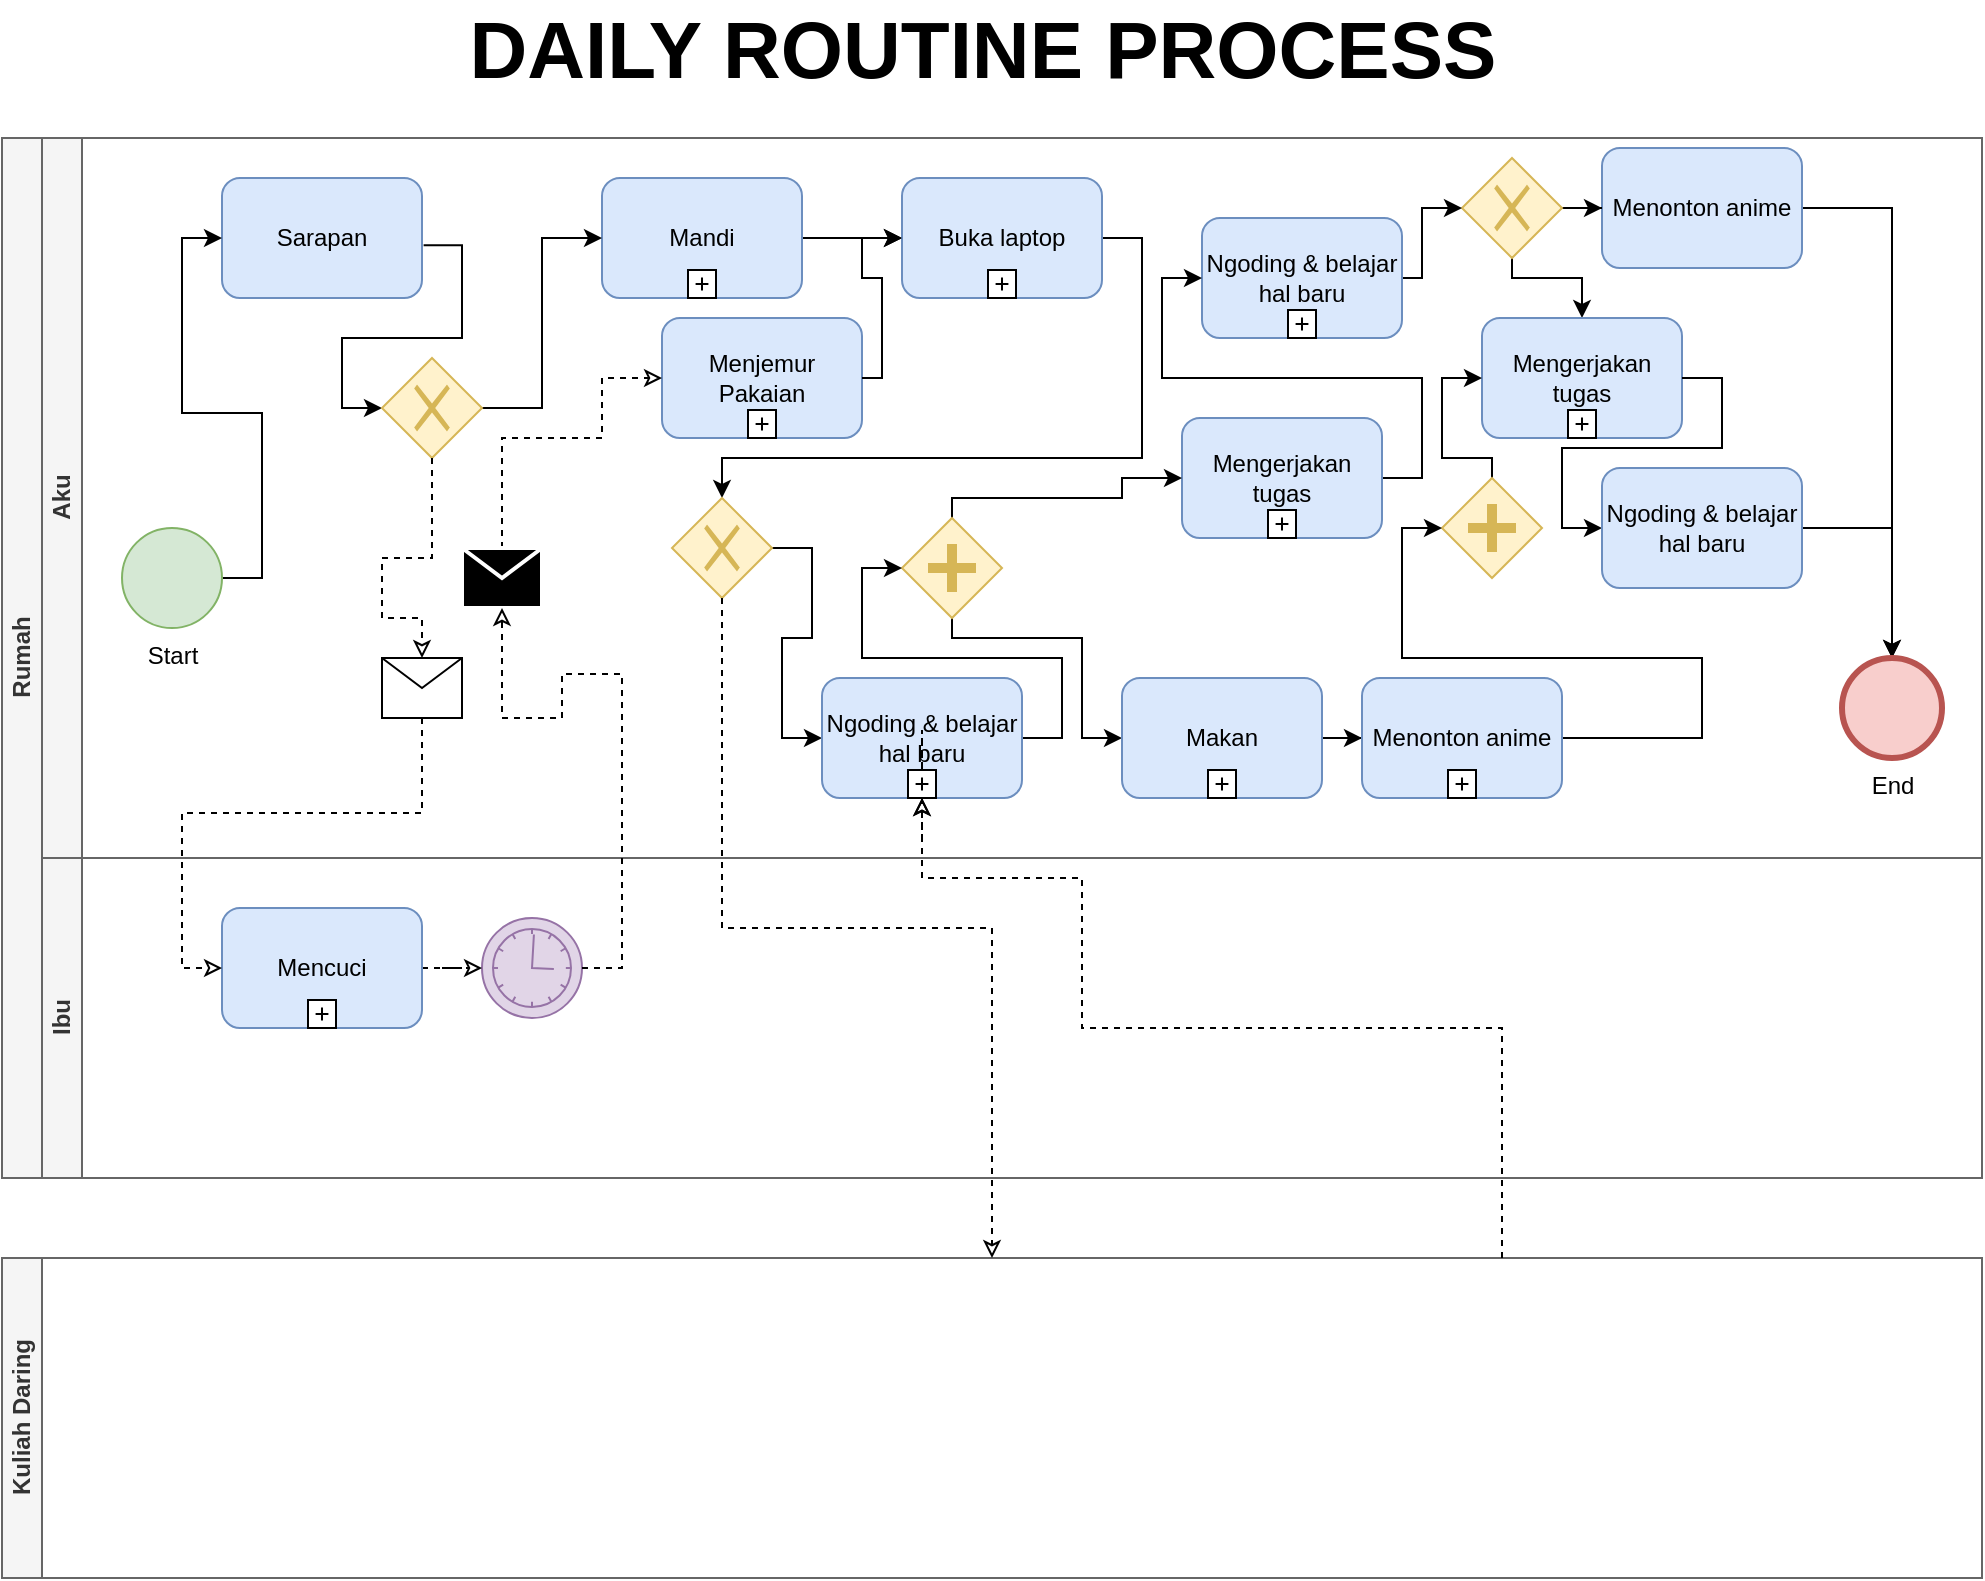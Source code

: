 <mxfile version="13.8.0" type="github">
  <diagram id="JZuw75PAnl-jE2VVtzF4" name="Page-1">
    <mxGraphModel dx="2133" dy="1270" grid="1" gridSize="10" guides="1" tooltips="1" connect="1" arrows="1" fold="1" page="1" pageScale="1" pageWidth="850" pageHeight="1100" math="0" shadow="0">
      <root>
        <mxCell id="0" />
        <mxCell id="1" parent="0" />
        <mxCell id="WwLEg-Nevc-FDdVer2Dc-2" value="Rumah" style="swimlane;html=1;childLayout=stackLayout;resizeParent=1;resizeParentMax=0;horizontal=0;startSize=20;horizontalStack=0;fillColor=#f5f5f5;strokeColor=#666666;fontColor=#333333;" vertex="1" parent="1">
          <mxGeometry x="40" y="120" width="990" height="520" as="geometry" />
        </mxCell>
        <mxCell id="WwLEg-Nevc-FDdVer2Dc-3" value="&lt;div&gt;Aku&lt;/div&gt;" style="swimlane;html=1;startSize=20;horizontal=0;fillColor=#f5f5f5;strokeColor=#666666;fontColor=#333333;" vertex="1" parent="WwLEg-Nevc-FDdVer2Dc-2">
          <mxGeometry x="20" width="970" height="360" as="geometry" />
        </mxCell>
        <mxCell id="WwLEg-Nevc-FDdVer2Dc-29" style="edgeStyle=orthogonalEdgeStyle;rounded=0;orthogonalLoop=1;jettySize=auto;html=1;entryX=0;entryY=0.5;entryDx=0;entryDy=0;exitX=1.008;exitY=0.56;exitDx=0;exitDy=0;exitPerimeter=0;" edge="1" parent="WwLEg-Nevc-FDdVer2Dc-3" source="WwLEg-Nevc-FDdVer2Dc-1" target="WwLEg-Nevc-FDdVer2Dc-20">
          <mxGeometry relative="1" as="geometry" />
        </mxCell>
        <mxCell id="WwLEg-Nevc-FDdVer2Dc-67" style="edgeStyle=orthogonalEdgeStyle;rounded=0;orthogonalLoop=1;jettySize=auto;html=1;" edge="1" parent="WwLEg-Nevc-FDdVer2Dc-3" source="WwLEg-Nevc-FDdVer2Dc-57" target="WwLEg-Nevc-FDdVer2Dc-9">
          <mxGeometry relative="1" as="geometry" />
        </mxCell>
        <mxCell id="WwLEg-Nevc-FDdVer2Dc-57" value="Menonton anime" style="shape=ext;rounded=1;html=1;whiteSpace=wrap;fillColor=#dae8fc;strokeColor=#6c8ebf;" vertex="1" parent="WwLEg-Nevc-FDdVer2Dc-3">
          <mxGeometry x="780" y="5" width="100" height="60" as="geometry" />
        </mxCell>
        <mxCell id="WwLEg-Nevc-FDdVer2Dc-64" style="edgeStyle=orthogonalEdgeStyle;rounded=0;orthogonalLoop=1;jettySize=auto;html=1;" edge="1" parent="WwLEg-Nevc-FDdVer2Dc-3" source="WwLEg-Nevc-FDdVer2Dc-51" target="WwLEg-Nevc-FDdVer2Dc-57">
          <mxGeometry relative="1" as="geometry" />
        </mxCell>
        <mxCell id="WwLEg-Nevc-FDdVer2Dc-66" style="edgeStyle=orthogonalEdgeStyle;rounded=0;orthogonalLoop=1;jettySize=auto;html=1;" edge="1" parent="WwLEg-Nevc-FDdVer2Dc-3" source="WwLEg-Nevc-FDdVer2Dc-51" target="WwLEg-Nevc-FDdVer2Dc-59">
          <mxGeometry relative="1" as="geometry">
            <Array as="points">
              <mxPoint x="735" y="70" />
              <mxPoint x="770" y="70" />
            </Array>
          </mxGeometry>
        </mxCell>
        <mxCell id="WwLEg-Nevc-FDdVer2Dc-51" value="" style="shape=mxgraph.bpmn.shape;html=1;verticalLabelPosition=bottom;labelBackgroundColor=#ffffff;verticalAlign=top;align=center;perimeter=rhombusPerimeter;background=gateway;outlineConnect=0;outline=none;symbol=exclusiveGw;fillColor=#fff2cc;strokeColor=#d6b656;" vertex="1" parent="WwLEg-Nevc-FDdVer2Dc-3">
          <mxGeometry x="710" y="10" width="50" height="50" as="geometry" />
        </mxCell>
        <mxCell id="WwLEg-Nevc-FDdVer2Dc-1" value="Sarapan" style="shape=ext;rounded=1;html=1;whiteSpace=wrap;fillColor=#dae8fc;strokeColor=#6c8ebf;" vertex="1" parent="WwLEg-Nevc-FDdVer2Dc-3">
          <mxGeometry x="90" y="20" width="100" height="60" as="geometry" />
        </mxCell>
        <mxCell id="WwLEg-Nevc-FDdVer2Dc-35" style="edgeStyle=orthogonalEdgeStyle;rounded=0;orthogonalLoop=1;jettySize=auto;html=1;" edge="1" parent="WwLEg-Nevc-FDdVer2Dc-3" source="WwLEg-Nevc-FDdVer2Dc-22" target="WwLEg-Nevc-FDdVer2Dc-23">
          <mxGeometry relative="1" as="geometry" />
        </mxCell>
        <mxCell id="WwLEg-Nevc-FDdVer2Dc-22" value="Mandi" style="shape=ext;rounded=1;html=1;whiteSpace=wrap;fillColor=#dae8fc;strokeColor=#6c8ebf;" vertex="1" parent="WwLEg-Nevc-FDdVer2Dc-3">
          <mxGeometry x="280" y="20" width="100" height="60" as="geometry" />
        </mxCell>
        <mxCell id="WwLEg-Nevc-FDdVer2Dc-38" style="edgeStyle=orthogonalEdgeStyle;rounded=0;orthogonalLoop=1;jettySize=auto;html=1;exitX=1;exitY=0.5;exitDx=0;exitDy=0;" edge="1" parent="WwLEg-Nevc-FDdVer2Dc-3" source="WwLEg-Nevc-FDdVer2Dc-23" target="WwLEg-Nevc-FDdVer2Dc-25">
          <mxGeometry relative="1" as="geometry">
            <Array as="points">
              <mxPoint x="550" y="50" />
              <mxPoint x="550" y="160" />
              <mxPoint x="340" y="160" />
            </Array>
          </mxGeometry>
        </mxCell>
        <mxCell id="WwLEg-Nevc-FDdVer2Dc-23" value="Buka laptop" style="shape=ext;rounded=1;html=1;whiteSpace=wrap;fillColor=#dae8fc;strokeColor=#6c8ebf;" vertex="1" parent="WwLEg-Nevc-FDdVer2Dc-3">
          <mxGeometry x="430" y="20" width="100" height="60" as="geometry" />
        </mxCell>
        <mxCell id="WwLEg-Nevc-FDdVer2Dc-32" style="edgeStyle=orthogonalEdgeStyle;rounded=0;orthogonalLoop=1;jettySize=auto;html=1;entryX=0;entryY=0.5;entryDx=0;entryDy=0;" edge="1" parent="WwLEg-Nevc-FDdVer2Dc-3" source="WwLEg-Nevc-FDdVer2Dc-20" target="WwLEg-Nevc-FDdVer2Dc-22">
          <mxGeometry relative="1" as="geometry" />
        </mxCell>
        <mxCell id="WwLEg-Nevc-FDdVer2Dc-54" style="edgeStyle=orthogonalEdgeStyle;rounded=0;orthogonalLoop=1;jettySize=auto;html=1;" edge="1" parent="WwLEg-Nevc-FDdVer2Dc-3" source="WwLEg-Nevc-FDdVer2Dc-50" target="WwLEg-Nevc-FDdVer2Dc-51">
          <mxGeometry relative="1" as="geometry">
            <Array as="points">
              <mxPoint x="690" y="70" />
              <mxPoint x="690" y="35" />
            </Array>
          </mxGeometry>
        </mxCell>
        <mxCell id="WwLEg-Nevc-FDdVer2Dc-50" value="Ngoding &amp;amp; belajar hal baru" style="shape=ext;rounded=1;html=1;whiteSpace=wrap;fillColor=#dae8fc;strokeColor=#6c8ebf;" vertex="1" parent="WwLEg-Nevc-FDdVer2Dc-3">
          <mxGeometry x="580" y="40" width="100" height="60" as="geometry" />
        </mxCell>
        <mxCell id="WwLEg-Nevc-FDdVer2Dc-85" value="" style="shape=plus;html=1;outlineConnect=0;" vertex="1" parent="WwLEg-Nevc-FDdVer2Dc-3">
          <mxGeometry x="323" y="66" width="14" height="14" as="geometry" />
        </mxCell>
        <mxCell id="WwLEg-Nevc-FDdVer2Dc-94" value="" style="shape=plus;html=1;outlineConnect=0;" vertex="1" parent="WwLEg-Nevc-FDdVer2Dc-3">
          <mxGeometry x="473" y="66" width="14" height="14" as="geometry" />
        </mxCell>
        <mxCell id="WwLEg-Nevc-FDdVer2Dc-93" value="" style="shape=plus;html=1;outlineConnect=0;" vertex="1" parent="WwLEg-Nevc-FDdVer2Dc-3">
          <mxGeometry x="623" y="86" width="14" height="14" as="geometry" />
        </mxCell>
        <mxCell id="WwLEg-Nevc-FDdVer2Dc-59" value="Mengerjakan tugas" style="shape=ext;rounded=1;html=1;whiteSpace=wrap;fillColor=#dae8fc;strokeColor=#6c8ebf;" vertex="1" parent="WwLEg-Nevc-FDdVer2Dc-3">
          <mxGeometry x="720" y="90" width="100" height="60" as="geometry" />
        </mxCell>
        <mxCell id="WwLEg-Nevc-FDdVer2Dc-21" value="Menjemur Pakaian" style="shape=ext;rounded=1;html=1;whiteSpace=wrap;fillColor=#dae8fc;strokeColor=#6c8ebf;" vertex="1" parent="WwLEg-Nevc-FDdVer2Dc-3">
          <mxGeometry x="310" y="90" width="100" height="60" as="geometry" />
        </mxCell>
        <mxCell id="WwLEg-Nevc-FDdVer2Dc-37" style="edgeStyle=orthogonalEdgeStyle;rounded=0;orthogonalLoop=1;jettySize=auto;html=1;entryX=0;entryY=0.5;entryDx=0;entryDy=0;" edge="1" parent="WwLEg-Nevc-FDdVer2Dc-3" source="WwLEg-Nevc-FDdVer2Dc-21" target="WwLEg-Nevc-FDdVer2Dc-23">
          <mxGeometry relative="1" as="geometry">
            <Array as="points">
              <mxPoint x="420" y="120" />
              <mxPoint x="420" y="70" />
              <mxPoint x="410" y="70" />
              <mxPoint x="410" y="50" />
            </Array>
          </mxGeometry>
        </mxCell>
        <mxCell id="WwLEg-Nevc-FDdVer2Dc-28" style="edgeStyle=orthogonalEdgeStyle;rounded=0;orthogonalLoop=1;jettySize=auto;html=1;entryX=0;entryY=0.5;entryDx=0;entryDy=0;exitX=1;exitY=0.5;exitDx=0;exitDy=0;" edge="1" parent="WwLEg-Nevc-FDdVer2Dc-3" source="WwLEg-Nevc-FDdVer2Dc-8" target="WwLEg-Nevc-FDdVer2Dc-1">
          <mxGeometry relative="1" as="geometry" />
        </mxCell>
        <mxCell id="WwLEg-Nevc-FDdVer2Dc-40" style="edgeStyle=orthogonalEdgeStyle;rounded=0;orthogonalLoop=1;jettySize=auto;html=1;entryX=0;entryY=0.5;entryDx=0;entryDy=0;" edge="1" parent="WwLEg-Nevc-FDdVer2Dc-3" source="WwLEg-Nevc-FDdVer2Dc-25" target="WwLEg-Nevc-FDdVer2Dc-24">
          <mxGeometry relative="1" as="geometry" />
        </mxCell>
        <mxCell id="WwLEg-Nevc-FDdVer2Dc-63" style="edgeStyle=orthogonalEdgeStyle;rounded=0;orthogonalLoop=1;jettySize=auto;html=1;entryX=0;entryY=0.5;entryDx=0;entryDy=0;exitX=1;exitY=0.5;exitDx=0;exitDy=0;" edge="1" parent="WwLEg-Nevc-FDdVer2Dc-3" source="WwLEg-Nevc-FDdVer2Dc-59" target="WwLEg-Nevc-FDdVer2Dc-58">
          <mxGeometry relative="1" as="geometry">
            <Array as="points">
              <mxPoint x="840" y="120" />
              <mxPoint x="840" y="155" />
              <mxPoint x="760" y="155" />
              <mxPoint x="760" y="195" />
            </Array>
          </mxGeometry>
        </mxCell>
        <mxCell id="WwLEg-Nevc-FDdVer2Dc-20" value="" style="shape=mxgraph.bpmn.shape;html=1;verticalLabelPosition=bottom;labelBackgroundColor=#ffffff;verticalAlign=top;align=center;perimeter=rhombusPerimeter;background=gateway;outlineConnect=0;outline=none;symbol=exclusiveGw;fillColor=#fff2cc;strokeColor=#d6b656;" vertex="1" parent="WwLEg-Nevc-FDdVer2Dc-3">
          <mxGeometry x="170" y="110" width="50" height="50" as="geometry" />
        </mxCell>
        <mxCell id="WwLEg-Nevc-FDdVer2Dc-53" style="edgeStyle=orthogonalEdgeStyle;rounded=0;orthogonalLoop=1;jettySize=auto;html=1;exitX=1;exitY=0.5;exitDx=0;exitDy=0;entryX=0;entryY=0.5;entryDx=0;entryDy=0;" edge="1" parent="WwLEg-Nevc-FDdVer2Dc-3" source="WwLEg-Nevc-FDdVer2Dc-41" target="WwLEg-Nevc-FDdVer2Dc-50">
          <mxGeometry relative="1" as="geometry">
            <Array as="points">
              <mxPoint x="690" y="170" />
              <mxPoint x="690" y="120" />
              <mxPoint x="560" y="120" />
              <mxPoint x="560" y="70" />
            </Array>
          </mxGeometry>
        </mxCell>
        <mxCell id="WwLEg-Nevc-FDdVer2Dc-60" style="edgeStyle=orthogonalEdgeStyle;rounded=0;orthogonalLoop=1;jettySize=auto;html=1;entryX=0;entryY=0.5;entryDx=0;entryDy=0;exitX=0.5;exitY=0;exitDx=0;exitDy=0;" edge="1" parent="WwLEg-Nevc-FDdVer2Dc-3" source="WwLEg-Nevc-FDdVer2Dc-55" target="WwLEg-Nevc-FDdVer2Dc-59">
          <mxGeometry relative="1" as="geometry">
            <Array as="points">
              <mxPoint x="725" y="160" />
              <mxPoint x="700" y="160" />
              <mxPoint x="700" y="120" />
            </Array>
          </mxGeometry>
        </mxCell>
        <mxCell id="WwLEg-Nevc-FDdVer2Dc-92" value="" style="shape=plus;html=1;outlineConnect=0;" vertex="1" parent="WwLEg-Nevc-FDdVer2Dc-3">
          <mxGeometry x="763" y="136" width="14" height="14" as="geometry" />
        </mxCell>
        <mxCell id="WwLEg-Nevc-FDdVer2Dc-95" value="" style="shape=plus;html=1;outlineConnect=0;" vertex="1" parent="WwLEg-Nevc-FDdVer2Dc-3">
          <mxGeometry x="353" y="136" width="14" height="14" as="geometry" />
        </mxCell>
        <mxCell id="WwLEg-Nevc-FDdVer2Dc-41" value="Mengerjakan tugas" style="shape=ext;rounded=1;html=1;whiteSpace=wrap;fillColor=#dae8fc;strokeColor=#6c8ebf;" vertex="1" parent="WwLEg-Nevc-FDdVer2Dc-3">
          <mxGeometry x="570" y="140" width="100" height="60" as="geometry" />
        </mxCell>
        <mxCell id="WwLEg-Nevc-FDdVer2Dc-68" style="edgeStyle=orthogonalEdgeStyle;rounded=0;orthogonalLoop=1;jettySize=auto;html=1;entryX=0.5;entryY=0;entryDx=0;entryDy=0;" edge="1" parent="WwLEg-Nevc-FDdVer2Dc-3" source="WwLEg-Nevc-FDdVer2Dc-58" target="WwLEg-Nevc-FDdVer2Dc-9">
          <mxGeometry relative="1" as="geometry" />
        </mxCell>
        <mxCell id="WwLEg-Nevc-FDdVer2Dc-86" value="" style="shape=plus;html=1;outlineConnect=0;" vertex="1" parent="WwLEg-Nevc-FDdVer2Dc-3">
          <mxGeometry x="613" y="186" width="14" height="14" as="geometry" />
        </mxCell>
        <mxCell id="WwLEg-Nevc-FDdVer2Dc-58" value="Ngoding &amp;amp; belajar hal baru" style="shape=ext;rounded=1;html=1;whiteSpace=wrap;fillColor=#dae8fc;strokeColor=#6c8ebf;" vertex="1" parent="WwLEg-Nevc-FDdVer2Dc-3">
          <mxGeometry x="780" y="165" width="100" height="60" as="geometry" />
        </mxCell>
        <mxCell id="WwLEg-Nevc-FDdVer2Dc-55" value="" style="shape=mxgraph.bpmn.shape;html=1;verticalLabelPosition=bottom;labelBackgroundColor=#ffffff;verticalAlign=top;align=center;perimeter=rhombusPerimeter;background=gateway;outlineConnect=0;outline=none;symbol=parallelGw;fillColor=#fff2cc;strokeColor=#d6b656;" vertex="1" parent="WwLEg-Nevc-FDdVer2Dc-3">
          <mxGeometry x="700" y="170" width="50" height="50" as="geometry" />
        </mxCell>
        <mxCell id="WwLEg-Nevc-FDdVer2Dc-25" value="" style="shape=mxgraph.bpmn.shape;html=1;verticalLabelPosition=bottom;labelBackgroundColor=#ffffff;verticalAlign=top;align=center;perimeter=rhombusPerimeter;background=gateway;outlineConnect=0;outline=none;symbol=exclusiveGw;fillColor=#fff2cc;strokeColor=#d6b656;" vertex="1" parent="WwLEg-Nevc-FDdVer2Dc-3">
          <mxGeometry x="315" y="180" width="50" height="50" as="geometry" />
        </mxCell>
        <mxCell id="WwLEg-Nevc-FDdVer2Dc-46" style="edgeStyle=orthogonalEdgeStyle;rounded=0;orthogonalLoop=1;jettySize=auto;html=1;entryX=0;entryY=0.5;entryDx=0;entryDy=0;" edge="1" parent="WwLEg-Nevc-FDdVer2Dc-3" source="WwLEg-Nevc-FDdVer2Dc-42" target="WwLEg-Nevc-FDdVer2Dc-41">
          <mxGeometry relative="1" as="geometry">
            <Array as="points">
              <mxPoint x="455" y="215" />
              <mxPoint x="455" y="180" />
              <mxPoint x="540" y="180" />
              <mxPoint x="540" y="170" />
            </Array>
          </mxGeometry>
        </mxCell>
        <mxCell id="WwLEg-Nevc-FDdVer2Dc-47" style="edgeStyle=orthogonalEdgeStyle;rounded=0;orthogonalLoop=1;jettySize=auto;html=1;entryX=0;entryY=0.5;entryDx=0;entryDy=0;" edge="1" parent="WwLEg-Nevc-FDdVer2Dc-3" source="WwLEg-Nevc-FDdVer2Dc-42" target="WwLEg-Nevc-FDdVer2Dc-43">
          <mxGeometry relative="1" as="geometry">
            <Array as="points">
              <mxPoint x="455" y="215" />
              <mxPoint x="455" y="250" />
              <mxPoint x="520" y="250" />
              <mxPoint x="520" y="300" />
            </Array>
          </mxGeometry>
        </mxCell>
        <mxCell id="WwLEg-Nevc-FDdVer2Dc-42" value="" style="shape=mxgraph.bpmn.shape;html=1;verticalLabelPosition=bottom;labelBackgroundColor=#ffffff;verticalAlign=top;align=center;perimeter=rhombusPerimeter;background=gateway;outlineConnect=0;outline=none;symbol=parallelGw;fillColor=#fff2cc;strokeColor=#d6b656;" vertex="1" parent="WwLEg-Nevc-FDdVer2Dc-3">
          <mxGeometry x="430" y="190" width="50" height="50" as="geometry" />
        </mxCell>
        <mxCell id="WwLEg-Nevc-FDdVer2Dc-76" style="edgeStyle=orthogonalEdgeStyle;rounded=0;orthogonalLoop=1;jettySize=auto;html=1;entryX=0;entryY=0.5;entryDx=0;entryDy=0;dashed=1;endArrow=classic;endFill=0;exitX=0.5;exitY=0;exitDx=0;exitDy=0;" edge="1" parent="WwLEg-Nevc-FDdVer2Dc-3" source="WwLEg-Nevc-FDdVer2Dc-75" target="WwLEg-Nevc-FDdVer2Dc-21">
          <mxGeometry relative="1" as="geometry">
            <Array as="points">
              <mxPoint x="230" y="150" />
              <mxPoint x="280" y="150" />
              <mxPoint x="280" y="120" />
            </Array>
          </mxGeometry>
        </mxCell>
        <mxCell id="WwLEg-Nevc-FDdVer2Dc-75" value="" style="shape=message;whiteSpace=wrap;html=1;outlineConnect=0;fillColor=#000000;strokeColor=#ffffff;strokeWidth=2;" vertex="1" parent="WwLEg-Nevc-FDdVer2Dc-3">
          <mxGeometry x="210" y="205" width="40" height="30" as="geometry" />
        </mxCell>
        <mxCell id="WwLEg-Nevc-FDdVer2Dc-8" value="Start" style="shape=mxgraph.bpmn.shape;html=1;verticalLabelPosition=bottom;labelBackgroundColor=#ffffff;verticalAlign=top;align=center;perimeter=ellipsePerimeter;outlineConnect=0;outline=standard;symbol=general;fillColor=#d5e8d4;strokeColor=#82b366;" vertex="1" parent="WwLEg-Nevc-FDdVer2Dc-3">
          <mxGeometry x="40" y="195" width="50" height="50" as="geometry" />
        </mxCell>
        <mxCell id="WwLEg-Nevc-FDdVer2Dc-45" style="edgeStyle=orthogonalEdgeStyle;rounded=0;orthogonalLoop=1;jettySize=auto;html=1;entryX=0;entryY=0.5;entryDx=0;entryDy=0;exitX=1;exitY=0.5;exitDx=0;exitDy=0;" edge="1" parent="WwLEg-Nevc-FDdVer2Dc-3" source="WwLEg-Nevc-FDdVer2Dc-24" target="WwLEg-Nevc-FDdVer2Dc-42">
          <mxGeometry relative="1" as="geometry">
            <Array as="points">
              <mxPoint x="510" y="300" />
              <mxPoint x="510" y="260" />
              <mxPoint x="410" y="260" />
              <mxPoint x="410" y="215" />
            </Array>
          </mxGeometry>
        </mxCell>
        <mxCell id="WwLEg-Nevc-FDdVer2Dc-52" style="edgeStyle=orthogonalEdgeStyle;rounded=0;orthogonalLoop=1;jettySize=auto;html=1;" edge="1" parent="WwLEg-Nevc-FDdVer2Dc-3" source="WwLEg-Nevc-FDdVer2Dc-43" target="WwLEg-Nevc-FDdVer2Dc-49">
          <mxGeometry relative="1" as="geometry" />
        </mxCell>
        <mxCell id="WwLEg-Nevc-FDdVer2Dc-56" style="edgeStyle=orthogonalEdgeStyle;rounded=0;orthogonalLoop=1;jettySize=auto;html=1;entryX=0;entryY=0.5;entryDx=0;entryDy=0;exitX=1;exitY=0.5;exitDx=0;exitDy=0;" edge="1" parent="WwLEg-Nevc-FDdVer2Dc-3" source="WwLEg-Nevc-FDdVer2Dc-49" target="WwLEg-Nevc-FDdVer2Dc-55">
          <mxGeometry relative="1" as="geometry">
            <Array as="points">
              <mxPoint x="830" y="300" />
              <mxPoint x="830" y="260" />
              <mxPoint x="680" y="260" />
              <mxPoint x="680" y="195" />
            </Array>
          </mxGeometry>
        </mxCell>
        <mxCell id="WwLEg-Nevc-FDdVer2Dc-71" value="" style="shape=message;whiteSpace=wrap;html=1;outlineConnect=0;" vertex="1" parent="WwLEg-Nevc-FDdVer2Dc-3">
          <mxGeometry x="170" y="260" width="40" height="30" as="geometry" />
        </mxCell>
        <mxCell id="WwLEg-Nevc-FDdVer2Dc-9" value="End" style="shape=mxgraph.bpmn.shape;html=1;verticalLabelPosition=bottom;labelBackgroundColor=#ffffff;verticalAlign=top;align=center;perimeter=ellipsePerimeter;outlineConnect=0;outline=end;symbol=general;fillColor=#f8cecc;strokeColor=#b85450;" vertex="1" parent="WwLEg-Nevc-FDdVer2Dc-3">
          <mxGeometry x="900" y="260" width="50" height="50" as="geometry" />
        </mxCell>
        <mxCell id="WwLEg-Nevc-FDdVer2Dc-24" value="Ngoding &amp;amp; belajar hal baru" style="shape=ext;rounded=1;html=1;whiteSpace=wrap;fillColor=#dae8fc;strokeColor=#6c8ebf;" vertex="1" parent="WwLEg-Nevc-FDdVer2Dc-3">
          <mxGeometry x="390" y="270" width="100" height="60" as="geometry" />
        </mxCell>
        <mxCell id="WwLEg-Nevc-FDdVer2Dc-43" value="Makan" style="shape=ext;rounded=1;html=1;whiteSpace=wrap;fillColor=#dae8fc;strokeColor=#6c8ebf;" vertex="1" parent="WwLEg-Nevc-FDdVer2Dc-3">
          <mxGeometry x="540" y="270" width="100" height="60" as="geometry" />
        </mxCell>
        <mxCell id="WwLEg-Nevc-FDdVer2Dc-49" value="Menonton anime" style="shape=ext;rounded=1;html=1;whiteSpace=wrap;fillColor=#dae8fc;strokeColor=#6c8ebf;" vertex="1" parent="WwLEg-Nevc-FDdVer2Dc-3">
          <mxGeometry x="660" y="270" width="100" height="60" as="geometry" />
        </mxCell>
        <mxCell id="WwLEg-Nevc-FDdVer2Dc-31" style="edgeStyle=orthogonalEdgeStyle;rounded=0;orthogonalLoop=1;jettySize=auto;html=1;entryX=0.5;entryY=0;entryDx=0;entryDy=0;dashed=1;endArrow=classic;endFill=0;" edge="1" parent="WwLEg-Nevc-FDdVer2Dc-3" source="WwLEg-Nevc-FDdVer2Dc-20" target="WwLEg-Nevc-FDdVer2Dc-71">
          <mxGeometry relative="1" as="geometry">
            <Array as="points">
              <mxPoint x="195" y="210" />
              <mxPoint x="170" y="210" />
              <mxPoint x="170" y="240" />
              <mxPoint x="190" y="240" />
            </Array>
          </mxGeometry>
        </mxCell>
        <mxCell id="WwLEg-Nevc-FDdVer2Dc-90" value="" style="shape=plus;html=1;outlineConnect=0;" vertex="1" parent="WwLEg-Nevc-FDdVer2Dc-3">
          <mxGeometry x="703" y="316" width="14" height="14" as="geometry" />
        </mxCell>
        <mxCell id="WwLEg-Nevc-FDdVer2Dc-89" value="" style="shape=plus;html=1;outlineConnect=0;" vertex="1" parent="WwLEg-Nevc-FDdVer2Dc-3">
          <mxGeometry x="583" y="316" width="14" height="14" as="geometry" />
        </mxCell>
        <mxCell id="WwLEg-Nevc-FDdVer2Dc-4" value="Ibu" style="swimlane;html=1;startSize=20;horizontal=0;fillColor=#f5f5f5;strokeColor=#666666;fontColor=#333333;" vertex="1" parent="WwLEg-Nevc-FDdVer2Dc-2">
          <mxGeometry x="20" y="360" width="970" height="160" as="geometry" />
        </mxCell>
        <mxCell id="WwLEg-Nevc-FDdVer2Dc-78" value="" style="shape=mxgraph.bpmn.shape;html=1;verticalLabelPosition=bottom;labelBackgroundColor=#ffffff;verticalAlign=top;align=center;perimeter=ellipsePerimeter;outlineConnect=0;outline=standard;symbol=timer;fillColor=#e1d5e7;strokeColor=#9673a6;" vertex="1" parent="WwLEg-Nevc-FDdVer2Dc-4">
          <mxGeometry x="220" y="30" width="50" height="50" as="geometry" />
        </mxCell>
        <mxCell id="WwLEg-Nevc-FDdVer2Dc-79" style="edgeStyle=orthogonalEdgeStyle;rounded=0;orthogonalLoop=1;jettySize=auto;html=1;dashed=1;endArrow=classic;endFill=0;" edge="1" parent="WwLEg-Nevc-FDdVer2Dc-4" source="WwLEg-Nevc-FDdVer2Dc-19" target="WwLEg-Nevc-FDdVer2Dc-78">
          <mxGeometry relative="1" as="geometry" />
        </mxCell>
        <mxCell id="WwLEg-Nevc-FDdVer2Dc-19" value="Mencuci" style="shape=ext;rounded=1;html=1;whiteSpace=wrap;fillColor=#dae8fc;strokeColor=#6c8ebf;" vertex="1" parent="WwLEg-Nevc-FDdVer2Dc-4">
          <mxGeometry x="90" y="25" width="100" height="60" as="geometry" />
        </mxCell>
        <mxCell id="WwLEg-Nevc-FDdVer2Dc-84" value="" style="shape=plus;html=1;outlineConnect=0;" vertex="1" parent="WwLEg-Nevc-FDdVer2Dc-4">
          <mxGeometry x="133" y="71" width="14" height="14" as="geometry" />
        </mxCell>
        <mxCell id="WwLEg-Nevc-FDdVer2Dc-34" style="edgeStyle=orthogonalEdgeStyle;rounded=0;orthogonalLoop=1;jettySize=auto;html=1;entryX=0.5;entryY=1;entryDx=0;entryDy=0;endArrow=classic;endFill=0;dashed=1;" edge="1" parent="WwLEg-Nevc-FDdVer2Dc-2" source="WwLEg-Nevc-FDdVer2Dc-78" target="WwLEg-Nevc-FDdVer2Dc-75">
          <mxGeometry relative="1" as="geometry">
            <mxPoint x="330" y="410" as="sourcePoint" />
            <Array as="points">
              <mxPoint x="310" y="415" />
              <mxPoint x="310" y="268" />
              <mxPoint x="280" y="268" />
              <mxPoint x="280" y="290" />
              <mxPoint x="250" y="290" />
            </Array>
          </mxGeometry>
        </mxCell>
        <mxCell id="WwLEg-Nevc-FDdVer2Dc-74" style="edgeStyle=orthogonalEdgeStyle;rounded=0;orthogonalLoop=1;jettySize=auto;html=1;entryX=0;entryY=0.5;entryDx=0;entryDy=0;dashed=1;endArrow=classic;endFill=0;" edge="1" parent="WwLEg-Nevc-FDdVer2Dc-2" source="WwLEg-Nevc-FDdVer2Dc-71" target="WwLEg-Nevc-FDdVer2Dc-19">
          <mxGeometry relative="1" as="geometry" />
        </mxCell>
        <mxCell id="WwLEg-Nevc-FDdVer2Dc-80" style="edgeStyle=orthogonalEdgeStyle;rounded=0;orthogonalLoop=1;jettySize=auto;html=1;dashed=1;endArrow=classic;endFill=0;entryX=0.5;entryY=1;entryDx=0;entryDy=0;" edge="1" parent="1" source="WwLEg-Nevc-FDdVer2Dc-87" target="WwLEg-Nevc-FDdVer2Dc-24">
          <mxGeometry relative="1" as="geometry">
            <Array as="points" />
          </mxGeometry>
        </mxCell>
        <mxCell id="WwLEg-Nevc-FDdVer2Dc-69" value="Kuliah Daring" style="swimlane;html=1;startSize=20;horizontal=0;fillColor=#f5f5f5;strokeColor=#666666;fontColor=#333333;" vertex="1" parent="1">
          <mxGeometry x="40" y="680" width="990" height="160" as="geometry" />
        </mxCell>
        <mxCell id="WwLEg-Nevc-FDdVer2Dc-70" style="edgeStyle=orthogonalEdgeStyle;rounded=0;orthogonalLoop=1;jettySize=auto;html=1;entryX=0.5;entryY=0;entryDx=0;entryDy=0;dashed=1;endArrow=classic;endFill=0;" edge="1" parent="1" source="WwLEg-Nevc-FDdVer2Dc-25" target="WwLEg-Nevc-FDdVer2Dc-69">
          <mxGeometry relative="1" as="geometry" />
        </mxCell>
        <mxCell id="WwLEg-Nevc-FDdVer2Dc-87" value="" style="shape=plus;html=1;outlineConnect=0;" vertex="1" parent="1">
          <mxGeometry x="493" y="436" width="14" height="14" as="geometry" />
        </mxCell>
        <mxCell id="WwLEg-Nevc-FDdVer2Dc-88" style="edgeStyle=orthogonalEdgeStyle;rounded=0;orthogonalLoop=1;jettySize=auto;html=1;dashed=1;endArrow=classic;endFill=0;entryX=0.5;entryY=1;entryDx=0;entryDy=0;" edge="1" parent="1" source="WwLEg-Nevc-FDdVer2Dc-69" target="WwLEg-Nevc-FDdVer2Dc-87">
          <mxGeometry relative="1" as="geometry">
            <mxPoint x="790" y="680" as="sourcePoint" />
            <mxPoint x="500" y="450" as="targetPoint" />
            <Array as="points">
              <mxPoint x="790" y="565" />
              <mxPoint x="580" y="565" />
              <mxPoint x="580" y="490" />
              <mxPoint x="500" y="490" />
            </Array>
          </mxGeometry>
        </mxCell>
        <mxCell id="WwLEg-Nevc-FDdVer2Dc-96" value="&lt;b&gt;&lt;font style=&quot;font-size: 40px&quot;&gt;DAILY ROUTINE PROCESS&lt;br&gt;&lt;/font&gt;&lt;/b&gt;" style="text;html=1;align=center;verticalAlign=middle;resizable=0;points=[];autosize=1;" vertex="1" parent="1">
          <mxGeometry x="220" y="60" width="620" height="30" as="geometry" />
        </mxCell>
      </root>
    </mxGraphModel>
  </diagram>
</mxfile>
